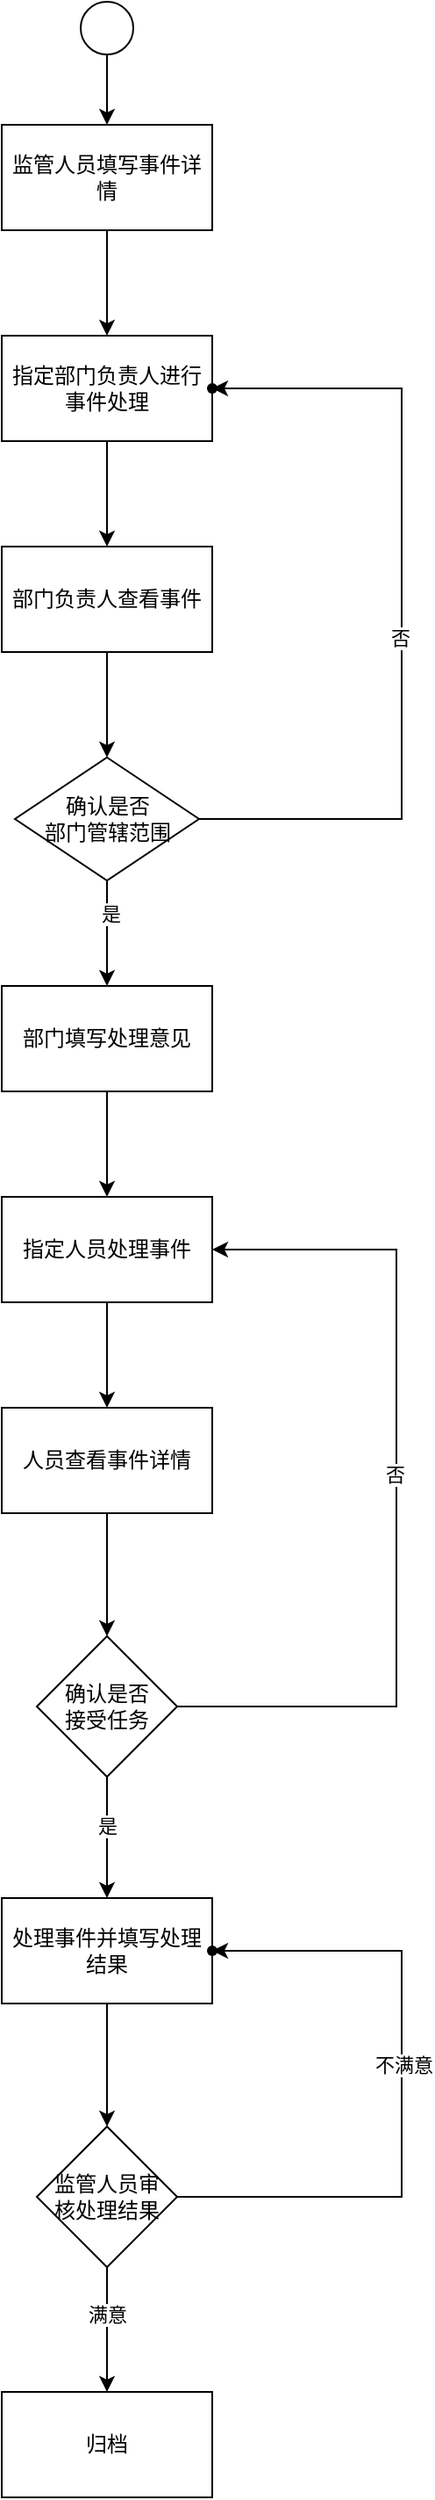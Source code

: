<mxfile version="14.9.6" type="github" pages="2">
  <diagram id="ZWPdKZuckD9OAUi48JRB" name="功能流程图">
    <mxGraphModel dx="946" dy="557" grid="1" gridSize="10" guides="1" tooltips="1" connect="1" arrows="1" fold="1" page="1" pageScale="1" pageWidth="1169" pageHeight="1654" math="0" shadow="0">
      <root>
        <mxCell id="0" />
        <mxCell id="1" parent="0" />
        <mxCell id="wxne2rxK0kkFJ4Awq3mV-4" value="" style="edgeStyle=orthogonalEdgeStyle;rounded=0;orthogonalLoop=1;jettySize=auto;html=1;" parent="1" source="wxne2rxK0kkFJ4Awq3mV-2" target="wxne2rxK0kkFJ4Awq3mV-3" edge="1">
          <mxGeometry relative="1" as="geometry" />
        </mxCell>
        <mxCell id="wxne2rxK0kkFJ4Awq3mV-2" value="" style="ellipse;whiteSpace=wrap;html=1;aspect=fixed;" parent="1" vertex="1">
          <mxGeometry x="517" y="70" width="30" height="30" as="geometry" />
        </mxCell>
        <mxCell id="wxne2rxK0kkFJ4Awq3mV-6" value="" style="edgeStyle=orthogonalEdgeStyle;rounded=0;orthogonalLoop=1;jettySize=auto;html=1;" parent="1" source="wxne2rxK0kkFJ4Awq3mV-3" target="wxne2rxK0kkFJ4Awq3mV-5" edge="1">
          <mxGeometry relative="1" as="geometry" />
        </mxCell>
        <mxCell id="wxne2rxK0kkFJ4Awq3mV-3" value="监管人员填写事件详情" style="whiteSpace=wrap;html=1;" parent="1" vertex="1">
          <mxGeometry x="472" y="140" width="120" height="60" as="geometry" />
        </mxCell>
        <mxCell id="wxne2rxK0kkFJ4Awq3mV-10" value="" style="edgeStyle=orthogonalEdgeStyle;rounded=0;orthogonalLoop=1;jettySize=auto;html=1;" parent="1" source="wxne2rxK0kkFJ4Awq3mV-5" target="wxne2rxK0kkFJ4Awq3mV-9" edge="1">
          <mxGeometry relative="1" as="geometry" />
        </mxCell>
        <mxCell id="wxne2rxK0kkFJ4Awq3mV-5" value="指定部门负责人进行事件处理" style="whiteSpace=wrap;html=1;" parent="1" vertex="1">
          <mxGeometry x="472" y="260" width="120" height="60" as="geometry" />
        </mxCell>
        <mxCell id="wxne2rxK0kkFJ4Awq3mV-12" value="" style="edgeStyle=orthogonalEdgeStyle;rounded=0;orthogonalLoop=1;jettySize=auto;html=1;" parent="1" source="wxne2rxK0kkFJ4Awq3mV-9" target="wxne2rxK0kkFJ4Awq3mV-11" edge="1">
          <mxGeometry relative="1" as="geometry" />
        </mxCell>
        <mxCell id="wxne2rxK0kkFJ4Awq3mV-9" value="部门负责人查看事件" style="whiteSpace=wrap;html=1;" parent="1" vertex="1">
          <mxGeometry x="472" y="380" width="120" height="60" as="geometry" />
        </mxCell>
        <mxCell id="wxne2rxK0kkFJ4Awq3mV-14" value="" style="edgeStyle=orthogonalEdgeStyle;rounded=0;orthogonalLoop=1;jettySize=auto;html=1;" parent="1" source="wxne2rxK0kkFJ4Awq3mV-11" target="wxne2rxK0kkFJ4Awq3mV-13" edge="1">
          <mxGeometry relative="1" as="geometry" />
        </mxCell>
        <mxCell id="wxne2rxK0kkFJ4Awq3mV-44" value="是" style="edgeLabel;html=1;align=center;verticalAlign=middle;resizable=0;points=[];" parent="wxne2rxK0kkFJ4Awq3mV-14" vertex="1" connectable="0">
          <mxGeometry x="-0.382" y="2" relative="1" as="geometry">
            <mxPoint as="offset" />
          </mxGeometry>
        </mxCell>
        <mxCell id="wxne2rxK0kkFJ4Awq3mV-42" value="" style="edgeStyle=orthogonalEdgeStyle;rounded=0;orthogonalLoop=1;jettySize=auto;html=1;endArrow=classic;endFill=1;" parent="1" source="wxne2rxK0kkFJ4Awq3mV-11" target="wxne2rxK0kkFJ4Awq3mV-41" edge="1">
          <mxGeometry relative="1" as="geometry">
            <Array as="points">
              <mxPoint x="700" y="535" />
              <mxPoint x="700" y="290" />
            </Array>
          </mxGeometry>
        </mxCell>
        <mxCell id="wxne2rxK0kkFJ4Awq3mV-43" value="否" style="edgeLabel;html=1;align=center;verticalAlign=middle;resizable=0;points=[];" parent="wxne2rxK0kkFJ4Awq3mV-42" vertex="1" connectable="0">
          <mxGeometry x="-0.067" y="1" relative="1" as="geometry">
            <mxPoint as="offset" />
          </mxGeometry>
        </mxCell>
        <mxCell id="wxne2rxK0kkFJ4Awq3mV-11" value="确认是否&lt;br&gt;部门管辖范围" style="rhombus;whiteSpace=wrap;html=1;" parent="1" vertex="1">
          <mxGeometry x="479.5" y="500" width="105" height="70" as="geometry" />
        </mxCell>
        <mxCell id="wxne2rxK0kkFJ4Awq3mV-16" value="" style="edgeStyle=orthogonalEdgeStyle;rounded=0;orthogonalLoop=1;jettySize=auto;html=1;" parent="1" source="wxne2rxK0kkFJ4Awq3mV-13" target="wxne2rxK0kkFJ4Awq3mV-15" edge="1">
          <mxGeometry relative="1" as="geometry" />
        </mxCell>
        <mxCell id="wxne2rxK0kkFJ4Awq3mV-13" value="部门填写处理意见" style="whiteSpace=wrap;html=1;" parent="1" vertex="1">
          <mxGeometry x="472" y="630" width="120" height="60" as="geometry" />
        </mxCell>
        <mxCell id="wxne2rxK0kkFJ4Awq3mV-18" value="" style="edgeStyle=orthogonalEdgeStyle;rounded=0;orthogonalLoop=1;jettySize=auto;html=1;" parent="1" source="wxne2rxK0kkFJ4Awq3mV-15" target="wxne2rxK0kkFJ4Awq3mV-17" edge="1">
          <mxGeometry relative="1" as="geometry" />
        </mxCell>
        <mxCell id="wxne2rxK0kkFJ4Awq3mV-15" value="指定人员处理事件" style="whiteSpace=wrap;html=1;" parent="1" vertex="1">
          <mxGeometry x="472" y="750" width="120" height="60" as="geometry" />
        </mxCell>
        <mxCell id="wxne2rxK0kkFJ4Awq3mV-24" value="" style="edgeStyle=orthogonalEdgeStyle;rounded=0;orthogonalLoop=1;jettySize=auto;html=1;" parent="1" source="wxne2rxK0kkFJ4Awq3mV-17" target="wxne2rxK0kkFJ4Awq3mV-23" edge="1">
          <mxGeometry relative="1" as="geometry" />
        </mxCell>
        <mxCell id="wxne2rxK0kkFJ4Awq3mV-17" value="人员查看事件详情" style="whiteSpace=wrap;html=1;" parent="1" vertex="1">
          <mxGeometry x="472" y="870" width="120" height="60" as="geometry" />
        </mxCell>
        <mxCell id="wxne2rxK0kkFJ4Awq3mV-26" value="" style="edgeStyle=orthogonalEdgeStyle;rounded=0;orthogonalLoop=1;jettySize=auto;html=1;endArrow=classic;endFill=1;entryX=1;entryY=0.5;entryDx=0;entryDy=0;" parent="1" source="wxne2rxK0kkFJ4Awq3mV-23" target="wxne2rxK0kkFJ4Awq3mV-15" edge="1">
          <mxGeometry relative="1" as="geometry">
            <Array as="points">
              <mxPoint x="697" y="1040" />
              <mxPoint x="697" y="780" />
            </Array>
          </mxGeometry>
        </mxCell>
        <mxCell id="wxne2rxK0kkFJ4Awq3mV-45" value="否" style="edgeLabel;html=1;align=center;verticalAlign=middle;resizable=0;points=[];" parent="wxne2rxK0kkFJ4Awq3mV-26" vertex="1" connectable="0">
          <mxGeometry x="0.052" y="1" relative="1" as="geometry">
            <mxPoint as="offset" />
          </mxGeometry>
        </mxCell>
        <mxCell id="wxne2rxK0kkFJ4Awq3mV-34" value="" style="edgeStyle=orthogonalEdgeStyle;rounded=0;orthogonalLoop=1;jettySize=auto;html=1;endArrow=classic;endFill=1;" parent="1" source="wxne2rxK0kkFJ4Awq3mV-23" target="wxne2rxK0kkFJ4Awq3mV-33" edge="1">
          <mxGeometry relative="1" as="geometry" />
        </mxCell>
        <mxCell id="wxne2rxK0kkFJ4Awq3mV-46" value="是" style="edgeLabel;html=1;align=center;verticalAlign=middle;resizable=0;points=[];" parent="wxne2rxK0kkFJ4Awq3mV-34" vertex="1" connectable="0">
          <mxGeometry x="-0.207" relative="1" as="geometry">
            <mxPoint as="offset" />
          </mxGeometry>
        </mxCell>
        <mxCell id="wxne2rxK0kkFJ4Awq3mV-23" value="确认是否&lt;br&gt;接受任务" style="rhombus;whiteSpace=wrap;html=1;" parent="1" vertex="1">
          <mxGeometry x="492" y="1000" width="80" height="80" as="geometry" />
        </mxCell>
        <mxCell id="wxne2rxK0kkFJ4Awq3mV-36" value="" style="edgeStyle=orthogonalEdgeStyle;rounded=0;orthogonalLoop=1;jettySize=auto;html=1;endArrow=classic;endFill=1;" parent="1" source="wxne2rxK0kkFJ4Awq3mV-33" target="wxne2rxK0kkFJ4Awq3mV-35" edge="1">
          <mxGeometry relative="1" as="geometry" />
        </mxCell>
        <mxCell id="wxne2rxK0kkFJ4Awq3mV-33" value="处理事件并填写处理结果" style="whiteSpace=wrap;html=1;" parent="1" vertex="1">
          <mxGeometry x="472" y="1149" width="120" height="60" as="geometry" />
        </mxCell>
        <mxCell id="wxne2rxK0kkFJ4Awq3mV-38" value="" style="edgeStyle=orthogonalEdgeStyle;rounded=0;orthogonalLoop=1;jettySize=auto;html=1;endArrow=classic;endFill=1;" parent="1" source="wxne2rxK0kkFJ4Awq3mV-35" target="wxne2rxK0kkFJ4Awq3mV-37" edge="1">
          <mxGeometry relative="1" as="geometry" />
        </mxCell>
        <mxCell id="wxne2rxK0kkFJ4Awq3mV-48" value="满意" style="edgeLabel;html=1;align=center;verticalAlign=middle;resizable=0;points=[];" parent="wxne2rxK0kkFJ4Awq3mV-38" vertex="1" connectable="0">
          <mxGeometry x="-0.234" relative="1" as="geometry">
            <mxPoint as="offset" />
          </mxGeometry>
        </mxCell>
        <mxCell id="wxne2rxK0kkFJ4Awq3mV-40" value="" style="edgeStyle=orthogonalEdgeStyle;rounded=0;orthogonalLoop=1;jettySize=auto;html=1;endArrow=classic;endFill=1;" parent="1" source="wxne2rxK0kkFJ4Awq3mV-35" target="wxne2rxK0kkFJ4Awq3mV-39" edge="1">
          <mxGeometry relative="1" as="geometry">
            <Array as="points">
              <mxPoint x="700" y="1319" />
              <mxPoint x="700" y="1179" />
            </Array>
          </mxGeometry>
        </mxCell>
        <mxCell id="wxne2rxK0kkFJ4Awq3mV-47" value="不满意" style="edgeLabel;html=1;align=center;verticalAlign=middle;resizable=0;points=[];" parent="wxne2rxK0kkFJ4Awq3mV-40" vertex="1" connectable="0">
          <mxGeometry x="0.081" y="-1" relative="1" as="geometry">
            <mxPoint as="offset" />
          </mxGeometry>
        </mxCell>
        <mxCell id="wxne2rxK0kkFJ4Awq3mV-35" value="监管人员审&lt;br&gt;核处理结果" style="rhombus;whiteSpace=wrap;html=1;" parent="1" vertex="1">
          <mxGeometry x="492" y="1279" width="80" height="80" as="geometry" />
        </mxCell>
        <mxCell id="wxne2rxK0kkFJ4Awq3mV-37" value="归档" style="whiteSpace=wrap;html=1;" parent="1" vertex="1">
          <mxGeometry x="472" y="1430" width="120" height="60" as="geometry" />
        </mxCell>
        <mxCell id="wxne2rxK0kkFJ4Awq3mV-39" value="" style="shape=waypoint;size=6;pointerEvents=1;points=[];fillColor=#ffffff;resizable=0;rotatable=0;perimeter=centerPerimeter;snapToPoint=1;" parent="1" vertex="1">
          <mxGeometry x="572" y="1159" width="40" height="40" as="geometry" />
        </mxCell>
        <mxCell id="wxne2rxK0kkFJ4Awq3mV-41" value="" style="shape=waypoint;size=6;pointerEvents=1;points=[];fillColor=#ffffff;resizable=0;rotatable=0;perimeter=centerPerimeter;snapToPoint=1;" parent="1" vertex="1">
          <mxGeometry x="572" y="270" width="40" height="40" as="geometry" />
        </mxCell>
      </root>
    </mxGraphModel>
  </diagram>
  <diagram id="KZWWj1SHFoaH4PxJsILb" name="功能流程图2">
    <mxGraphModel dx="1351" dy="796" grid="1" gridSize="10" guides="1" tooltips="1" connect="1" arrows="1" fold="1" page="1" pageScale="1" pageWidth="1169" pageHeight="1654" math="0" shadow="0">
      <root>
        <mxCell id="-W_iyrEODEhEeQwRqPFU-0" />
        <mxCell id="-W_iyrEODEhEeQwRqPFU-1" parent="-W_iyrEODEhEeQwRqPFU-0" />
        <mxCell id="REIKMsie8xVSizuNQO_k-34" value="事件管理业务流程图" style="swimlane;childLayout=stackLayout;resizeParent=1;resizeParentMax=0;startSize=20;" parent="-W_iyrEODEhEeQwRqPFU-1" vertex="1">
          <mxGeometry x="400" y="180" width="490" height="1080" as="geometry" />
        </mxCell>
        <mxCell id="REIKMsie8xVSizuNQO_k-35" value="监管人员" style="swimlane;startSize=20;" parent="REIKMsie8xVSizuNQO_k-34" vertex="1">
          <mxGeometry y="20" width="160" height="1060" as="geometry" />
        </mxCell>
        <mxCell id="REIKMsie8xVSizuNQO_k-1" value="" style="ellipse;whiteSpace=wrap;html=1;aspect=fixed;" parent="REIKMsie8xVSizuNQO_k-35" vertex="1">
          <mxGeometry x="65" y="40" width="30" height="30" as="geometry" />
        </mxCell>
        <mxCell id="REIKMsie8xVSizuNQO_k-3" value="监管人员填写事件详情" style="whiteSpace=wrap;html=1;" parent="REIKMsie8xVSizuNQO_k-35" vertex="1">
          <mxGeometry x="20" y="130" width="120" height="60" as="geometry" />
        </mxCell>
        <mxCell id="REIKMsie8xVSizuNQO_k-0" value="" style="edgeStyle=orthogonalEdgeStyle;rounded=0;orthogonalLoop=1;jettySize=auto;html=1;" parent="REIKMsie8xVSizuNQO_k-35" source="REIKMsie8xVSizuNQO_k-1" target="REIKMsie8xVSizuNQO_k-3" edge="1">
          <mxGeometry relative="1" as="geometry" />
        </mxCell>
        <mxCell id="REIKMsie8xVSizuNQO_k-5" value="指定部门负责人进行事件处理" style="whiteSpace=wrap;html=1;" parent="REIKMsie8xVSizuNQO_k-35" vertex="1">
          <mxGeometry x="20" y="240" width="120" height="60" as="geometry" />
        </mxCell>
        <mxCell id="REIKMsie8xVSizuNQO_k-2" value="" style="edgeStyle=orthogonalEdgeStyle;rounded=0;orthogonalLoop=1;jettySize=auto;html=1;" parent="REIKMsie8xVSizuNQO_k-35" source="REIKMsie8xVSizuNQO_k-3" target="REIKMsie8xVSizuNQO_k-5" edge="1">
          <mxGeometry relative="1" as="geometry" />
        </mxCell>
        <mxCell id="REIKMsie8xVSizuNQO_k-30" value="监管人员审&lt;br&gt;核处理结果" style="rhombus;whiteSpace=wrap;html=1;" parent="REIKMsie8xVSizuNQO_k-35" vertex="1">
          <mxGeometry x="40" y="840" width="80" height="80" as="geometry" />
        </mxCell>
        <mxCell id="REIKMsie8xVSizuNQO_k-31" value="归档" style="whiteSpace=wrap;html=1;" parent="REIKMsie8xVSizuNQO_k-35" vertex="1">
          <mxGeometry x="20" y="980" width="120" height="60" as="geometry" />
        </mxCell>
        <mxCell id="REIKMsie8xVSizuNQO_k-26" value="" style="edgeStyle=orthogonalEdgeStyle;rounded=0;orthogonalLoop=1;jettySize=auto;html=1;endArrow=classic;endFill=1;exitX=0;exitY=0.5;exitDx=0;exitDy=0;" parent="REIKMsie8xVSizuNQO_k-35" source="REIKMsie8xVSizuNQO_k-30" target="REIKMsie8xVSizuNQO_k-31" edge="1">
          <mxGeometry relative="1" as="geometry" />
        </mxCell>
        <mxCell id="REIKMsie8xVSizuNQO_k-27" value="满意" style="edgeLabel;html=1;align=center;verticalAlign=middle;resizable=0;points=[];" parent="REIKMsie8xVSizuNQO_k-26" vertex="1" connectable="0">
          <mxGeometry x="-0.234" relative="1" as="geometry">
            <mxPoint as="offset" />
          </mxGeometry>
        </mxCell>
        <mxCell id="REIKMsie8xVSizuNQO_k-39" value="" style="shape=waypoint;size=6;pointerEvents=1;points=[];fillColor=#ffffff;resizable=0;rotatable=0;perimeter=centerPerimeter;snapToPoint=1;" parent="REIKMsie8xVSizuNQO_k-35" vertex="1">
          <mxGeometry x="60" y="280" width="40" height="40" as="geometry" />
        </mxCell>
        <mxCell id="REIKMsie8xVSizuNQO_k-36" value="各部门负责人" style="swimlane;startSize=20;" parent="REIKMsie8xVSizuNQO_k-34" vertex="1">
          <mxGeometry x="160" y="20" width="170" height="1060" as="geometry" />
        </mxCell>
        <mxCell id="REIKMsie8xVSizuNQO_k-7" value="部门负责人查看事件" style="whiteSpace=wrap;html=1;" parent="REIKMsie8xVSizuNQO_k-36" vertex="1">
          <mxGeometry x="25" y="240" width="120" height="60" as="geometry" />
        </mxCell>
        <mxCell id="REIKMsie8xVSizuNQO_k-12" value="确认是否&lt;br&gt;部门管辖范围" style="rhombus;whiteSpace=wrap;html=1;" parent="REIKMsie8xVSizuNQO_k-36" vertex="1">
          <mxGeometry x="32.5" y="360" width="105" height="70" as="geometry" />
        </mxCell>
        <mxCell id="REIKMsie8xVSizuNQO_k-6" value="" style="edgeStyle=orthogonalEdgeStyle;rounded=0;orthogonalLoop=1;jettySize=auto;html=1;" parent="REIKMsie8xVSizuNQO_k-36" source="REIKMsie8xVSizuNQO_k-7" target="REIKMsie8xVSizuNQO_k-12" edge="1">
          <mxGeometry relative="1" as="geometry" />
        </mxCell>
        <mxCell id="REIKMsie8xVSizuNQO_k-14" value="部门填写处理意见" style="whiteSpace=wrap;html=1;" parent="REIKMsie8xVSizuNQO_k-36" vertex="1">
          <mxGeometry x="25" y="500" width="120" height="60" as="geometry" />
        </mxCell>
        <mxCell id="REIKMsie8xVSizuNQO_k-8" value="" style="edgeStyle=orthogonalEdgeStyle;rounded=0;orthogonalLoop=1;jettySize=auto;html=1;" parent="REIKMsie8xVSizuNQO_k-36" source="REIKMsie8xVSizuNQO_k-12" target="REIKMsie8xVSizuNQO_k-14" edge="1">
          <mxGeometry relative="1" as="geometry" />
        </mxCell>
        <mxCell id="REIKMsie8xVSizuNQO_k-9" value="是" style="edgeLabel;html=1;align=center;verticalAlign=middle;resizable=0;points=[];" parent="REIKMsie8xVSizuNQO_k-8" vertex="1" connectable="0">
          <mxGeometry x="-0.382" y="2" relative="1" as="geometry">
            <mxPoint as="offset" />
          </mxGeometry>
        </mxCell>
        <mxCell id="REIKMsie8xVSizuNQO_k-16" value="指定人员处理事件" style="whiteSpace=wrap;html=1;" parent="REIKMsie8xVSizuNQO_k-36" vertex="1">
          <mxGeometry x="25" y="610" width="120" height="60" as="geometry" />
        </mxCell>
        <mxCell id="REIKMsie8xVSizuNQO_k-13" value="" style="edgeStyle=orthogonalEdgeStyle;rounded=0;orthogonalLoop=1;jettySize=auto;html=1;" parent="REIKMsie8xVSizuNQO_k-36" source="REIKMsie8xVSizuNQO_k-14" target="REIKMsie8xVSizuNQO_k-16" edge="1">
          <mxGeometry relative="1" as="geometry" />
        </mxCell>
        <mxCell id="REIKMsie8xVSizuNQO_k-37" value="部门人员" style="swimlane;startSize=20;spacing=6;spacingBottom=0;" parent="REIKMsie8xVSizuNQO_k-34" vertex="1">
          <mxGeometry x="330" y="20" width="160" height="1060" as="geometry" />
        </mxCell>
        <mxCell id="REIKMsie8xVSizuNQO_k-18" value="人员查看事件详情" style="whiteSpace=wrap;html=1;" parent="REIKMsie8xVSizuNQO_k-37" vertex="1">
          <mxGeometry x="20" y="610" width="120" height="60" as="geometry" />
        </mxCell>
        <mxCell id="REIKMsie8xVSizuNQO_k-23" value="确认是否&lt;br&gt;接受任务" style="rhombus;whiteSpace=wrap;html=1;" parent="REIKMsie8xVSizuNQO_k-37" vertex="1">
          <mxGeometry x="40" y="717" width="80" height="80" as="geometry" />
        </mxCell>
        <mxCell id="REIKMsie8xVSizuNQO_k-17" value="" style="edgeStyle=orthogonalEdgeStyle;rounded=0;orthogonalLoop=1;jettySize=auto;html=1;" parent="REIKMsie8xVSizuNQO_k-37" source="REIKMsie8xVSizuNQO_k-18" target="REIKMsie8xVSizuNQO_k-23" edge="1">
          <mxGeometry relative="1" as="geometry" />
        </mxCell>
        <mxCell id="REIKMsie8xVSizuNQO_k-25" value="处理事件并填写处理结果" style="whiteSpace=wrap;html=1;" parent="REIKMsie8xVSizuNQO_k-37" vertex="1">
          <mxGeometry x="20" y="850" width="120" height="60" as="geometry" />
        </mxCell>
        <mxCell id="REIKMsie8xVSizuNQO_k-21" value="" style="edgeStyle=orthogonalEdgeStyle;rounded=0;orthogonalLoop=1;jettySize=auto;html=1;endArrow=classic;endFill=1;" parent="REIKMsie8xVSizuNQO_k-37" source="REIKMsie8xVSizuNQO_k-23" target="REIKMsie8xVSizuNQO_k-25" edge="1">
          <mxGeometry relative="1" as="geometry" />
        </mxCell>
        <mxCell id="REIKMsie8xVSizuNQO_k-22" value="是" style="edgeLabel;html=1;align=center;verticalAlign=middle;resizable=0;points=[];" parent="REIKMsie8xVSizuNQO_k-21" vertex="1" connectable="0">
          <mxGeometry x="-0.207" relative="1" as="geometry">
            <mxPoint as="offset" />
          </mxGeometry>
        </mxCell>
        <mxCell id="REIKMsie8xVSizuNQO_k-4" value="" style="edgeStyle=orthogonalEdgeStyle;rounded=0;orthogonalLoop=1;jettySize=auto;html=1;" parent="REIKMsie8xVSizuNQO_k-34" source="REIKMsie8xVSizuNQO_k-5" target="REIKMsie8xVSizuNQO_k-7" edge="1">
          <mxGeometry relative="1" as="geometry" />
        </mxCell>
        <mxCell id="REIKMsie8xVSizuNQO_k-15" value="" style="edgeStyle=orthogonalEdgeStyle;rounded=0;orthogonalLoop=1;jettySize=auto;html=1;" parent="REIKMsie8xVSizuNQO_k-34" source="REIKMsie8xVSizuNQO_k-16" target="REIKMsie8xVSizuNQO_k-18" edge="1">
          <mxGeometry relative="1" as="geometry" />
        </mxCell>
        <mxCell id="REIKMsie8xVSizuNQO_k-24" value="" style="edgeStyle=orthogonalEdgeStyle;rounded=0;orthogonalLoop=1;jettySize=auto;html=1;endArrow=classic;endFill=1;" parent="REIKMsie8xVSizuNQO_k-34" source="REIKMsie8xVSizuNQO_k-25" target="REIKMsie8xVSizuNQO_k-30" edge="1">
          <mxGeometry relative="1" as="geometry" />
        </mxCell>
        <mxCell id="REIKMsie8xVSizuNQO_k-40" value="" style="edgeStyle=orthogonalEdgeStyle;rounded=0;orthogonalLoop=1;jettySize=auto;html=1;endArrow=classic;endFill=1;" parent="REIKMsie8xVSizuNQO_k-34" source="REIKMsie8xVSizuNQO_k-12" target="REIKMsie8xVSizuNQO_k-39" edge="1">
          <mxGeometry relative="1" as="geometry" />
        </mxCell>
        <mxCell id="REIKMsie8xVSizuNQO_k-41" value="否" style="edgeLabel;html=1;align=center;verticalAlign=middle;resizable=0;points=[];" parent="REIKMsie8xVSizuNQO_k-40" vertex="1" connectable="0">
          <mxGeometry x="-0.051" y="2" relative="1" as="geometry">
            <mxPoint x="1" as="offset" />
          </mxGeometry>
        </mxCell>
        <mxCell id="REIKMsie8xVSizuNQO_k-42" value="不满意" style="edgeStyle=orthogonalEdgeStyle;rounded=0;orthogonalLoop=1;jettySize=auto;html=1;exitX=0.5;exitY=1;exitDx=0;exitDy=0;entryX=0.5;entryY=1;entryDx=0;entryDy=0;endArrow=classic;endFill=1;" parent="REIKMsie8xVSizuNQO_k-34" source="REIKMsie8xVSizuNQO_k-30" target="REIKMsie8xVSizuNQO_k-25" edge="1">
          <mxGeometry relative="1" as="geometry" />
        </mxCell>
        <mxCell id="sRpBogKrlO0Npdf89ihi-1" value="" style="edgeStyle=orthogonalEdgeStyle;rounded=0;orthogonalLoop=1;jettySize=auto;html=1;entryX=0.5;entryY=1;entryDx=0;entryDy=0;" edge="1" parent="REIKMsie8xVSizuNQO_k-34" source="REIKMsie8xVSizuNQO_k-23" target="REIKMsie8xVSizuNQO_k-16">
          <mxGeometry relative="1" as="geometry">
            <Array as="points">
              <mxPoint x="245" y="777" />
            </Array>
          </mxGeometry>
        </mxCell>
        <mxCell id="sRpBogKrlO0Npdf89ihi-2" value="否" style="edgeLabel;html=1;align=center;verticalAlign=middle;resizable=0;points=[];" vertex="1" connectable="0" parent="sRpBogKrlO0Npdf89ihi-1">
          <mxGeometry x="-0.222" y="3" relative="1" as="geometry">
            <mxPoint as="offset" />
          </mxGeometry>
        </mxCell>
      </root>
    </mxGraphModel>
  </diagram>
</mxfile>

